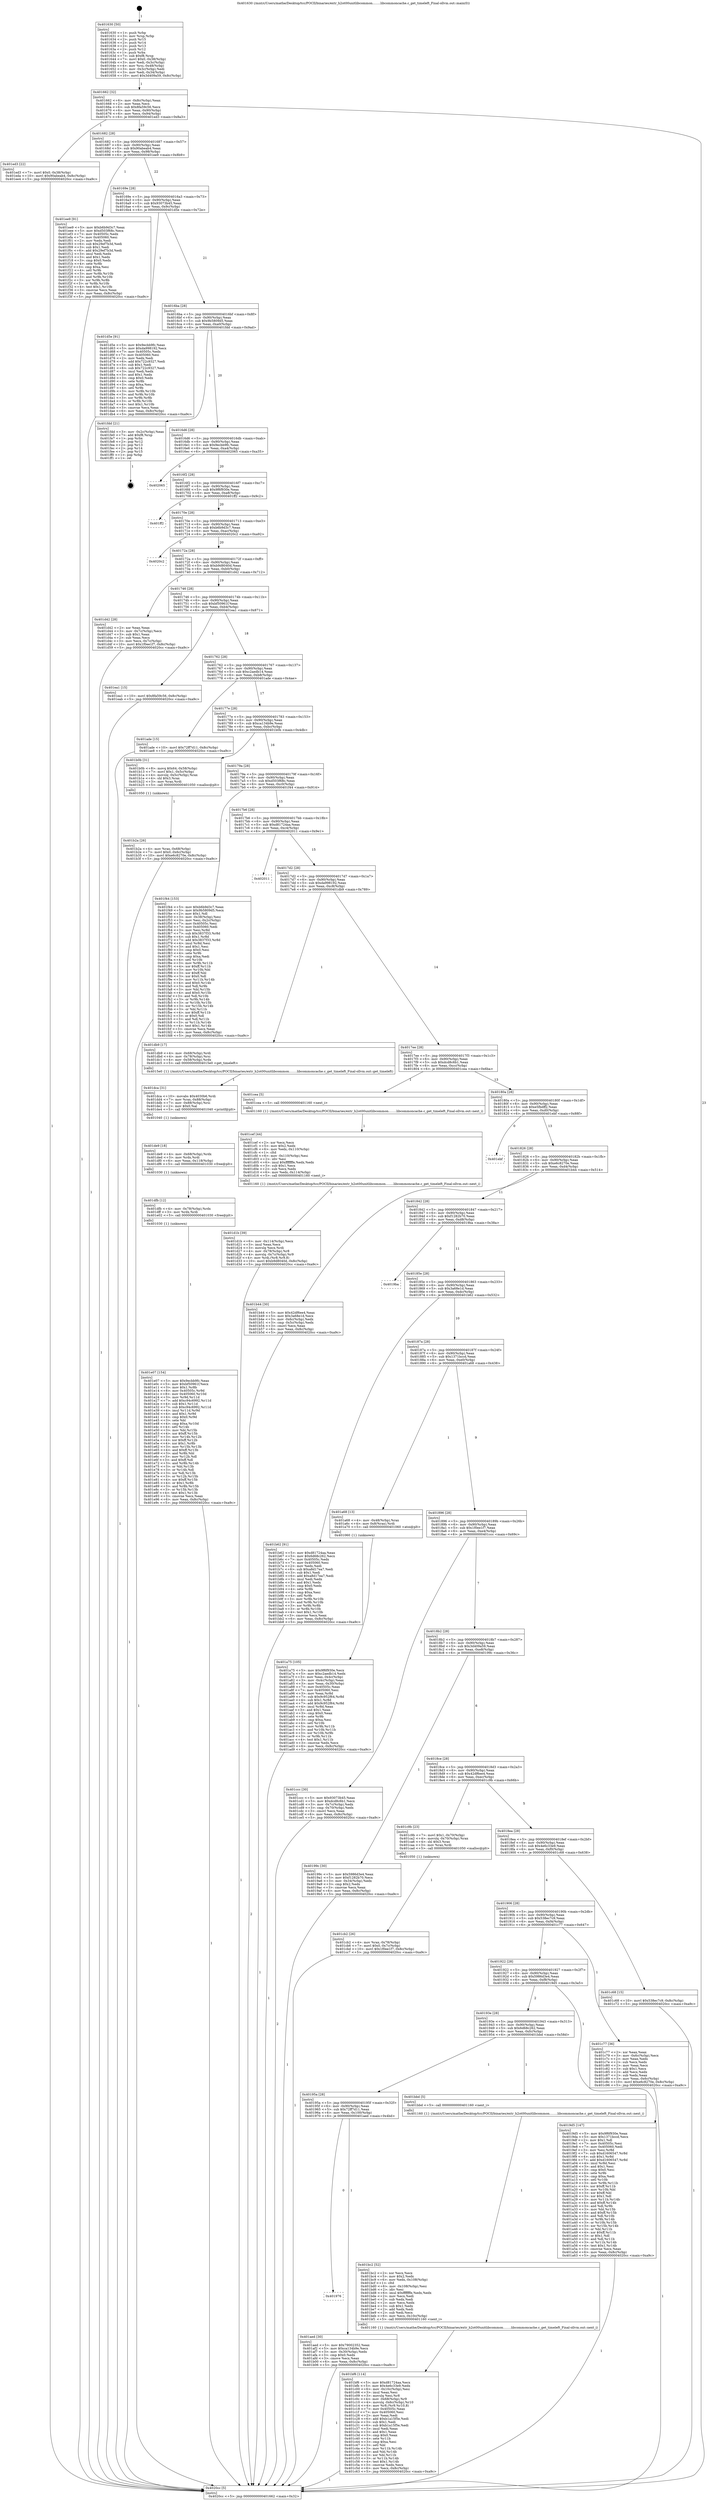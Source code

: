 digraph "0x401630" {
  label = "0x401630 (/mnt/c/Users/mathe/Desktop/tcc/POCII/binaries/extr_h2ot00unitlibcommon........libcommoncache.c_get_timeleft_Final-ollvm.out::main(0))"
  labelloc = "t"
  node[shape=record]

  Entry [label="",width=0.3,height=0.3,shape=circle,fillcolor=black,style=filled]
  "0x401662" [label="{
     0x401662 [32]\l
     | [instrs]\l
     &nbsp;&nbsp;0x401662 \<+6\>: mov -0x8c(%rbp),%eax\l
     &nbsp;&nbsp;0x401668 \<+2\>: mov %eax,%ecx\l
     &nbsp;&nbsp;0x40166a \<+6\>: sub $0x8fa59c56,%ecx\l
     &nbsp;&nbsp;0x401670 \<+6\>: mov %eax,-0x90(%rbp)\l
     &nbsp;&nbsp;0x401676 \<+6\>: mov %ecx,-0x94(%rbp)\l
     &nbsp;&nbsp;0x40167c \<+6\>: je 0000000000401ed3 \<main+0x8a3\>\l
  }"]
  "0x401ed3" [label="{
     0x401ed3 [22]\l
     | [instrs]\l
     &nbsp;&nbsp;0x401ed3 \<+7\>: movl $0x0,-0x38(%rbp)\l
     &nbsp;&nbsp;0x401eda \<+10\>: movl $0x90abeab4,-0x8c(%rbp)\l
     &nbsp;&nbsp;0x401ee4 \<+5\>: jmp 00000000004020cc \<main+0xa9c\>\l
  }"]
  "0x401682" [label="{
     0x401682 [28]\l
     | [instrs]\l
     &nbsp;&nbsp;0x401682 \<+5\>: jmp 0000000000401687 \<main+0x57\>\l
     &nbsp;&nbsp;0x401687 \<+6\>: mov -0x90(%rbp),%eax\l
     &nbsp;&nbsp;0x40168d \<+5\>: sub $0x90abeab4,%eax\l
     &nbsp;&nbsp;0x401692 \<+6\>: mov %eax,-0x98(%rbp)\l
     &nbsp;&nbsp;0x401698 \<+6\>: je 0000000000401ee9 \<main+0x8b9\>\l
  }"]
  Exit [label="",width=0.3,height=0.3,shape=circle,fillcolor=black,style=filled,peripheries=2]
  "0x401ee9" [label="{
     0x401ee9 [91]\l
     | [instrs]\l
     &nbsp;&nbsp;0x401ee9 \<+5\>: mov $0xb6b9d3c7,%eax\l
     &nbsp;&nbsp;0x401eee \<+5\>: mov $0xd503f68c,%ecx\l
     &nbsp;&nbsp;0x401ef3 \<+7\>: mov 0x40505c,%edx\l
     &nbsp;&nbsp;0x401efa \<+7\>: mov 0x405060,%esi\l
     &nbsp;&nbsp;0x401f01 \<+2\>: mov %edx,%edi\l
     &nbsp;&nbsp;0x401f03 \<+6\>: sub $0x29ef7b3d,%edi\l
     &nbsp;&nbsp;0x401f09 \<+3\>: sub $0x1,%edi\l
     &nbsp;&nbsp;0x401f0c \<+6\>: add $0x29ef7b3d,%edi\l
     &nbsp;&nbsp;0x401f12 \<+3\>: imul %edi,%edx\l
     &nbsp;&nbsp;0x401f15 \<+3\>: and $0x1,%edx\l
     &nbsp;&nbsp;0x401f18 \<+3\>: cmp $0x0,%edx\l
     &nbsp;&nbsp;0x401f1b \<+4\>: sete %r8b\l
     &nbsp;&nbsp;0x401f1f \<+3\>: cmp $0xa,%esi\l
     &nbsp;&nbsp;0x401f22 \<+4\>: setl %r9b\l
     &nbsp;&nbsp;0x401f26 \<+3\>: mov %r8b,%r10b\l
     &nbsp;&nbsp;0x401f29 \<+3\>: and %r9b,%r10b\l
     &nbsp;&nbsp;0x401f2c \<+3\>: xor %r9b,%r8b\l
     &nbsp;&nbsp;0x401f2f \<+3\>: or %r8b,%r10b\l
     &nbsp;&nbsp;0x401f32 \<+4\>: test $0x1,%r10b\l
     &nbsp;&nbsp;0x401f36 \<+3\>: cmovne %ecx,%eax\l
     &nbsp;&nbsp;0x401f39 \<+6\>: mov %eax,-0x8c(%rbp)\l
     &nbsp;&nbsp;0x401f3f \<+5\>: jmp 00000000004020cc \<main+0xa9c\>\l
  }"]
  "0x40169e" [label="{
     0x40169e [28]\l
     | [instrs]\l
     &nbsp;&nbsp;0x40169e \<+5\>: jmp 00000000004016a3 \<main+0x73\>\l
     &nbsp;&nbsp;0x4016a3 \<+6\>: mov -0x90(%rbp),%eax\l
     &nbsp;&nbsp;0x4016a9 \<+5\>: sub $0x93073b45,%eax\l
     &nbsp;&nbsp;0x4016ae \<+6\>: mov %eax,-0x9c(%rbp)\l
     &nbsp;&nbsp;0x4016b4 \<+6\>: je 0000000000401d5e \<main+0x72e\>\l
  }"]
  "0x401e07" [label="{
     0x401e07 [154]\l
     | [instrs]\l
     &nbsp;&nbsp;0x401e07 \<+5\>: mov $0x9ecbb9fc,%eax\l
     &nbsp;&nbsp;0x401e0c \<+5\>: mov $0xbf50961f,%ecx\l
     &nbsp;&nbsp;0x401e11 \<+3\>: mov $0x1,%r8b\l
     &nbsp;&nbsp;0x401e14 \<+8\>: mov 0x40505c,%r9d\l
     &nbsp;&nbsp;0x401e1c \<+8\>: mov 0x405060,%r10d\l
     &nbsp;&nbsp;0x401e24 \<+3\>: mov %r9d,%r11d\l
     &nbsp;&nbsp;0x401e27 \<+7\>: add $0xc94c6992,%r11d\l
     &nbsp;&nbsp;0x401e2e \<+4\>: sub $0x1,%r11d\l
     &nbsp;&nbsp;0x401e32 \<+7\>: sub $0xc94c6992,%r11d\l
     &nbsp;&nbsp;0x401e39 \<+4\>: imul %r11d,%r9d\l
     &nbsp;&nbsp;0x401e3d \<+4\>: and $0x1,%r9d\l
     &nbsp;&nbsp;0x401e41 \<+4\>: cmp $0x0,%r9d\l
     &nbsp;&nbsp;0x401e45 \<+3\>: sete %bl\l
     &nbsp;&nbsp;0x401e48 \<+4\>: cmp $0xa,%r10d\l
     &nbsp;&nbsp;0x401e4c \<+4\>: setl %r14b\l
     &nbsp;&nbsp;0x401e50 \<+3\>: mov %bl,%r15b\l
     &nbsp;&nbsp;0x401e53 \<+4\>: xor $0xff,%r15b\l
     &nbsp;&nbsp;0x401e57 \<+3\>: mov %r14b,%r12b\l
     &nbsp;&nbsp;0x401e5a \<+4\>: xor $0xff,%r12b\l
     &nbsp;&nbsp;0x401e5e \<+4\>: xor $0x1,%r8b\l
     &nbsp;&nbsp;0x401e62 \<+3\>: mov %r15b,%r13b\l
     &nbsp;&nbsp;0x401e65 \<+4\>: and $0xff,%r13b\l
     &nbsp;&nbsp;0x401e69 \<+3\>: and %r8b,%bl\l
     &nbsp;&nbsp;0x401e6c \<+3\>: mov %r12b,%dl\l
     &nbsp;&nbsp;0x401e6f \<+3\>: and $0xff,%dl\l
     &nbsp;&nbsp;0x401e72 \<+3\>: and %r8b,%r14b\l
     &nbsp;&nbsp;0x401e75 \<+3\>: or %bl,%r13b\l
     &nbsp;&nbsp;0x401e78 \<+3\>: or %r14b,%dl\l
     &nbsp;&nbsp;0x401e7b \<+3\>: xor %dl,%r13b\l
     &nbsp;&nbsp;0x401e7e \<+3\>: or %r12b,%r15b\l
     &nbsp;&nbsp;0x401e81 \<+4\>: xor $0xff,%r15b\l
     &nbsp;&nbsp;0x401e85 \<+4\>: or $0x1,%r8b\l
     &nbsp;&nbsp;0x401e89 \<+3\>: and %r8b,%r15b\l
     &nbsp;&nbsp;0x401e8c \<+3\>: or %r15b,%r13b\l
     &nbsp;&nbsp;0x401e8f \<+4\>: test $0x1,%r13b\l
     &nbsp;&nbsp;0x401e93 \<+3\>: cmovne %ecx,%eax\l
     &nbsp;&nbsp;0x401e96 \<+6\>: mov %eax,-0x8c(%rbp)\l
     &nbsp;&nbsp;0x401e9c \<+5\>: jmp 00000000004020cc \<main+0xa9c\>\l
  }"]
  "0x401d5e" [label="{
     0x401d5e [91]\l
     | [instrs]\l
     &nbsp;&nbsp;0x401d5e \<+5\>: mov $0x9ecbb9fc,%eax\l
     &nbsp;&nbsp;0x401d63 \<+5\>: mov $0xda998192,%ecx\l
     &nbsp;&nbsp;0x401d68 \<+7\>: mov 0x40505c,%edx\l
     &nbsp;&nbsp;0x401d6f \<+7\>: mov 0x405060,%esi\l
     &nbsp;&nbsp;0x401d76 \<+2\>: mov %edx,%edi\l
     &nbsp;&nbsp;0x401d78 \<+6\>: add $0x722c9327,%edi\l
     &nbsp;&nbsp;0x401d7e \<+3\>: sub $0x1,%edi\l
     &nbsp;&nbsp;0x401d81 \<+6\>: sub $0x722c9327,%edi\l
     &nbsp;&nbsp;0x401d87 \<+3\>: imul %edi,%edx\l
     &nbsp;&nbsp;0x401d8a \<+3\>: and $0x1,%edx\l
     &nbsp;&nbsp;0x401d8d \<+3\>: cmp $0x0,%edx\l
     &nbsp;&nbsp;0x401d90 \<+4\>: sete %r8b\l
     &nbsp;&nbsp;0x401d94 \<+3\>: cmp $0xa,%esi\l
     &nbsp;&nbsp;0x401d97 \<+4\>: setl %r9b\l
     &nbsp;&nbsp;0x401d9b \<+3\>: mov %r8b,%r10b\l
     &nbsp;&nbsp;0x401d9e \<+3\>: and %r9b,%r10b\l
     &nbsp;&nbsp;0x401da1 \<+3\>: xor %r9b,%r8b\l
     &nbsp;&nbsp;0x401da4 \<+3\>: or %r8b,%r10b\l
     &nbsp;&nbsp;0x401da7 \<+4\>: test $0x1,%r10b\l
     &nbsp;&nbsp;0x401dab \<+3\>: cmovne %ecx,%eax\l
     &nbsp;&nbsp;0x401dae \<+6\>: mov %eax,-0x8c(%rbp)\l
     &nbsp;&nbsp;0x401db4 \<+5\>: jmp 00000000004020cc \<main+0xa9c\>\l
  }"]
  "0x4016ba" [label="{
     0x4016ba [28]\l
     | [instrs]\l
     &nbsp;&nbsp;0x4016ba \<+5\>: jmp 00000000004016bf \<main+0x8f\>\l
     &nbsp;&nbsp;0x4016bf \<+6\>: mov -0x90(%rbp),%eax\l
     &nbsp;&nbsp;0x4016c5 \<+5\>: sub $0x9b5809d5,%eax\l
     &nbsp;&nbsp;0x4016ca \<+6\>: mov %eax,-0xa0(%rbp)\l
     &nbsp;&nbsp;0x4016d0 \<+6\>: je 0000000000401fdd \<main+0x9ad\>\l
  }"]
  "0x401dfb" [label="{
     0x401dfb [12]\l
     | [instrs]\l
     &nbsp;&nbsp;0x401dfb \<+4\>: mov -0x78(%rbp),%rdx\l
     &nbsp;&nbsp;0x401dff \<+3\>: mov %rdx,%rdi\l
     &nbsp;&nbsp;0x401e02 \<+5\>: call 0000000000401030 \<free@plt\>\l
     | [calls]\l
     &nbsp;&nbsp;0x401030 \{1\} (unknown)\l
  }"]
  "0x401fdd" [label="{
     0x401fdd [21]\l
     | [instrs]\l
     &nbsp;&nbsp;0x401fdd \<+3\>: mov -0x2c(%rbp),%eax\l
     &nbsp;&nbsp;0x401fe0 \<+7\>: add $0xf8,%rsp\l
     &nbsp;&nbsp;0x401fe7 \<+1\>: pop %rbx\l
     &nbsp;&nbsp;0x401fe8 \<+2\>: pop %r12\l
     &nbsp;&nbsp;0x401fea \<+2\>: pop %r13\l
     &nbsp;&nbsp;0x401fec \<+2\>: pop %r14\l
     &nbsp;&nbsp;0x401fee \<+2\>: pop %r15\l
     &nbsp;&nbsp;0x401ff0 \<+1\>: pop %rbp\l
     &nbsp;&nbsp;0x401ff1 \<+1\>: ret\l
  }"]
  "0x4016d6" [label="{
     0x4016d6 [28]\l
     | [instrs]\l
     &nbsp;&nbsp;0x4016d6 \<+5\>: jmp 00000000004016db \<main+0xab\>\l
     &nbsp;&nbsp;0x4016db \<+6\>: mov -0x90(%rbp),%eax\l
     &nbsp;&nbsp;0x4016e1 \<+5\>: sub $0x9ecbb9fc,%eax\l
     &nbsp;&nbsp;0x4016e6 \<+6\>: mov %eax,-0xa4(%rbp)\l
     &nbsp;&nbsp;0x4016ec \<+6\>: je 0000000000402065 \<main+0xa35\>\l
  }"]
  "0x401de9" [label="{
     0x401de9 [18]\l
     | [instrs]\l
     &nbsp;&nbsp;0x401de9 \<+4\>: mov -0x68(%rbp),%rdx\l
     &nbsp;&nbsp;0x401ded \<+3\>: mov %rdx,%rdi\l
     &nbsp;&nbsp;0x401df0 \<+6\>: mov %eax,-0x118(%rbp)\l
     &nbsp;&nbsp;0x401df6 \<+5\>: call 0000000000401030 \<free@plt\>\l
     | [calls]\l
     &nbsp;&nbsp;0x401030 \{1\} (unknown)\l
  }"]
  "0x402065" [label="{
     0x402065\l
  }", style=dashed]
  "0x4016f2" [label="{
     0x4016f2 [28]\l
     | [instrs]\l
     &nbsp;&nbsp;0x4016f2 \<+5\>: jmp 00000000004016f7 \<main+0xc7\>\l
     &nbsp;&nbsp;0x4016f7 \<+6\>: mov -0x90(%rbp),%eax\l
     &nbsp;&nbsp;0x4016fd \<+5\>: sub $0x9f6f930e,%eax\l
     &nbsp;&nbsp;0x401702 \<+6\>: mov %eax,-0xa8(%rbp)\l
     &nbsp;&nbsp;0x401708 \<+6\>: je 0000000000401ff2 \<main+0x9c2\>\l
  }"]
  "0x401dca" [label="{
     0x401dca [31]\l
     | [instrs]\l
     &nbsp;&nbsp;0x401dca \<+10\>: movabs $0x4030b6,%rdi\l
     &nbsp;&nbsp;0x401dd4 \<+7\>: mov %rax,-0x88(%rbp)\l
     &nbsp;&nbsp;0x401ddb \<+7\>: mov -0x88(%rbp),%rsi\l
     &nbsp;&nbsp;0x401de2 \<+2\>: mov $0x0,%al\l
     &nbsp;&nbsp;0x401de4 \<+5\>: call 0000000000401040 \<printf@plt\>\l
     | [calls]\l
     &nbsp;&nbsp;0x401040 \{1\} (unknown)\l
  }"]
  "0x401ff2" [label="{
     0x401ff2\l
  }", style=dashed]
  "0x40170e" [label="{
     0x40170e [28]\l
     | [instrs]\l
     &nbsp;&nbsp;0x40170e \<+5\>: jmp 0000000000401713 \<main+0xe3\>\l
     &nbsp;&nbsp;0x401713 \<+6\>: mov -0x90(%rbp),%eax\l
     &nbsp;&nbsp;0x401719 \<+5\>: sub $0xb6b9d3c7,%eax\l
     &nbsp;&nbsp;0x40171e \<+6\>: mov %eax,-0xac(%rbp)\l
     &nbsp;&nbsp;0x401724 \<+6\>: je 00000000004020c2 \<main+0xa92\>\l
  }"]
  "0x401d1b" [label="{
     0x401d1b [39]\l
     | [instrs]\l
     &nbsp;&nbsp;0x401d1b \<+6\>: mov -0x114(%rbp),%ecx\l
     &nbsp;&nbsp;0x401d21 \<+3\>: imul %eax,%ecx\l
     &nbsp;&nbsp;0x401d24 \<+3\>: movslq %ecx,%rdi\l
     &nbsp;&nbsp;0x401d27 \<+4\>: mov -0x78(%rbp),%r8\l
     &nbsp;&nbsp;0x401d2b \<+4\>: movslq -0x7c(%rbp),%r9\l
     &nbsp;&nbsp;0x401d2f \<+4\>: mov %rdi,(%r8,%r9,8)\l
     &nbsp;&nbsp;0x401d33 \<+10\>: movl $0xb9d8040d,-0x8c(%rbp)\l
     &nbsp;&nbsp;0x401d3d \<+5\>: jmp 00000000004020cc \<main+0xa9c\>\l
  }"]
  "0x4020c2" [label="{
     0x4020c2\l
  }", style=dashed]
  "0x40172a" [label="{
     0x40172a [28]\l
     | [instrs]\l
     &nbsp;&nbsp;0x40172a \<+5\>: jmp 000000000040172f \<main+0xff\>\l
     &nbsp;&nbsp;0x40172f \<+6\>: mov -0x90(%rbp),%eax\l
     &nbsp;&nbsp;0x401735 \<+5\>: sub $0xb9d8040d,%eax\l
     &nbsp;&nbsp;0x40173a \<+6\>: mov %eax,-0xb0(%rbp)\l
     &nbsp;&nbsp;0x401740 \<+6\>: je 0000000000401d42 \<main+0x712\>\l
  }"]
  "0x401cef" [label="{
     0x401cef [44]\l
     | [instrs]\l
     &nbsp;&nbsp;0x401cef \<+2\>: xor %ecx,%ecx\l
     &nbsp;&nbsp;0x401cf1 \<+5\>: mov $0x2,%edx\l
     &nbsp;&nbsp;0x401cf6 \<+6\>: mov %edx,-0x110(%rbp)\l
     &nbsp;&nbsp;0x401cfc \<+1\>: cltd\l
     &nbsp;&nbsp;0x401cfd \<+6\>: mov -0x110(%rbp),%esi\l
     &nbsp;&nbsp;0x401d03 \<+2\>: idiv %esi\l
     &nbsp;&nbsp;0x401d05 \<+6\>: imul $0xfffffffe,%edx,%edx\l
     &nbsp;&nbsp;0x401d0b \<+3\>: sub $0x1,%ecx\l
     &nbsp;&nbsp;0x401d0e \<+2\>: sub %ecx,%edx\l
     &nbsp;&nbsp;0x401d10 \<+6\>: mov %edx,-0x114(%rbp)\l
     &nbsp;&nbsp;0x401d16 \<+5\>: call 0000000000401160 \<next_i\>\l
     | [calls]\l
     &nbsp;&nbsp;0x401160 \{1\} (/mnt/c/Users/mathe/Desktop/tcc/POCII/binaries/extr_h2ot00unitlibcommon........libcommoncache.c_get_timeleft_Final-ollvm.out::next_i)\l
  }"]
  "0x401d42" [label="{
     0x401d42 [28]\l
     | [instrs]\l
     &nbsp;&nbsp;0x401d42 \<+2\>: xor %eax,%eax\l
     &nbsp;&nbsp;0x401d44 \<+3\>: mov -0x7c(%rbp),%ecx\l
     &nbsp;&nbsp;0x401d47 \<+3\>: sub $0x1,%eax\l
     &nbsp;&nbsp;0x401d4a \<+2\>: sub %eax,%ecx\l
     &nbsp;&nbsp;0x401d4c \<+3\>: mov %ecx,-0x7c(%rbp)\l
     &nbsp;&nbsp;0x401d4f \<+10\>: movl $0x1f0ee1f7,-0x8c(%rbp)\l
     &nbsp;&nbsp;0x401d59 \<+5\>: jmp 00000000004020cc \<main+0xa9c\>\l
  }"]
  "0x401746" [label="{
     0x401746 [28]\l
     | [instrs]\l
     &nbsp;&nbsp;0x401746 \<+5\>: jmp 000000000040174b \<main+0x11b\>\l
     &nbsp;&nbsp;0x40174b \<+6\>: mov -0x90(%rbp),%eax\l
     &nbsp;&nbsp;0x401751 \<+5\>: sub $0xbf50961f,%eax\l
     &nbsp;&nbsp;0x401756 \<+6\>: mov %eax,-0xb4(%rbp)\l
     &nbsp;&nbsp;0x40175c \<+6\>: je 0000000000401ea1 \<main+0x871\>\l
  }"]
  "0x401cb2" [label="{
     0x401cb2 [26]\l
     | [instrs]\l
     &nbsp;&nbsp;0x401cb2 \<+4\>: mov %rax,-0x78(%rbp)\l
     &nbsp;&nbsp;0x401cb6 \<+7\>: movl $0x0,-0x7c(%rbp)\l
     &nbsp;&nbsp;0x401cbd \<+10\>: movl $0x1f0ee1f7,-0x8c(%rbp)\l
     &nbsp;&nbsp;0x401cc7 \<+5\>: jmp 00000000004020cc \<main+0xa9c\>\l
  }"]
  "0x401ea1" [label="{
     0x401ea1 [15]\l
     | [instrs]\l
     &nbsp;&nbsp;0x401ea1 \<+10\>: movl $0x8fa59c56,-0x8c(%rbp)\l
     &nbsp;&nbsp;0x401eab \<+5\>: jmp 00000000004020cc \<main+0xa9c\>\l
  }"]
  "0x401762" [label="{
     0x401762 [28]\l
     | [instrs]\l
     &nbsp;&nbsp;0x401762 \<+5\>: jmp 0000000000401767 \<main+0x137\>\l
     &nbsp;&nbsp;0x401767 \<+6\>: mov -0x90(%rbp),%eax\l
     &nbsp;&nbsp;0x40176d \<+5\>: sub $0xc2aedb14,%eax\l
     &nbsp;&nbsp;0x401772 \<+6\>: mov %eax,-0xb8(%rbp)\l
     &nbsp;&nbsp;0x401778 \<+6\>: je 0000000000401ade \<main+0x4ae\>\l
  }"]
  "0x401bf6" [label="{
     0x401bf6 [114]\l
     | [instrs]\l
     &nbsp;&nbsp;0x401bf6 \<+5\>: mov $0xd81724aa,%ecx\l
     &nbsp;&nbsp;0x401bfb \<+5\>: mov $0x4e6c33e9,%edx\l
     &nbsp;&nbsp;0x401c00 \<+6\>: mov -0x10c(%rbp),%esi\l
     &nbsp;&nbsp;0x401c06 \<+3\>: imul %eax,%esi\l
     &nbsp;&nbsp;0x401c09 \<+3\>: movslq %esi,%r8\l
     &nbsp;&nbsp;0x401c0c \<+4\>: mov -0x68(%rbp),%r9\l
     &nbsp;&nbsp;0x401c10 \<+4\>: movslq -0x6c(%rbp),%r10\l
     &nbsp;&nbsp;0x401c14 \<+4\>: mov %r8,(%r9,%r10,8)\l
     &nbsp;&nbsp;0x401c18 \<+7\>: mov 0x40505c,%eax\l
     &nbsp;&nbsp;0x401c1f \<+7\>: mov 0x405060,%esi\l
     &nbsp;&nbsp;0x401c26 \<+2\>: mov %eax,%edi\l
     &nbsp;&nbsp;0x401c28 \<+6\>: add $0xb1a15f5e,%edi\l
     &nbsp;&nbsp;0x401c2e \<+3\>: sub $0x1,%edi\l
     &nbsp;&nbsp;0x401c31 \<+6\>: sub $0xb1a15f5e,%edi\l
     &nbsp;&nbsp;0x401c37 \<+3\>: imul %edi,%eax\l
     &nbsp;&nbsp;0x401c3a \<+3\>: and $0x1,%eax\l
     &nbsp;&nbsp;0x401c3d \<+3\>: cmp $0x0,%eax\l
     &nbsp;&nbsp;0x401c40 \<+4\>: sete %r11b\l
     &nbsp;&nbsp;0x401c44 \<+3\>: cmp $0xa,%esi\l
     &nbsp;&nbsp;0x401c47 \<+3\>: setl %bl\l
     &nbsp;&nbsp;0x401c4a \<+3\>: mov %r11b,%r14b\l
     &nbsp;&nbsp;0x401c4d \<+3\>: and %bl,%r14b\l
     &nbsp;&nbsp;0x401c50 \<+3\>: xor %bl,%r11b\l
     &nbsp;&nbsp;0x401c53 \<+3\>: or %r11b,%r14b\l
     &nbsp;&nbsp;0x401c56 \<+4\>: test $0x1,%r14b\l
     &nbsp;&nbsp;0x401c5a \<+3\>: cmovne %edx,%ecx\l
     &nbsp;&nbsp;0x401c5d \<+6\>: mov %ecx,-0x8c(%rbp)\l
     &nbsp;&nbsp;0x401c63 \<+5\>: jmp 00000000004020cc \<main+0xa9c\>\l
  }"]
  "0x401ade" [label="{
     0x401ade [15]\l
     | [instrs]\l
     &nbsp;&nbsp;0x401ade \<+10\>: movl $0x72ff7d11,-0x8c(%rbp)\l
     &nbsp;&nbsp;0x401ae8 \<+5\>: jmp 00000000004020cc \<main+0xa9c\>\l
  }"]
  "0x40177e" [label="{
     0x40177e [28]\l
     | [instrs]\l
     &nbsp;&nbsp;0x40177e \<+5\>: jmp 0000000000401783 \<main+0x153\>\l
     &nbsp;&nbsp;0x401783 \<+6\>: mov -0x90(%rbp),%eax\l
     &nbsp;&nbsp;0x401789 \<+5\>: sub $0xca134b9e,%eax\l
     &nbsp;&nbsp;0x40178e \<+6\>: mov %eax,-0xbc(%rbp)\l
     &nbsp;&nbsp;0x401794 \<+6\>: je 0000000000401b0b \<main+0x4db\>\l
  }"]
  "0x401bc2" [label="{
     0x401bc2 [52]\l
     | [instrs]\l
     &nbsp;&nbsp;0x401bc2 \<+2\>: xor %ecx,%ecx\l
     &nbsp;&nbsp;0x401bc4 \<+5\>: mov $0x2,%edx\l
     &nbsp;&nbsp;0x401bc9 \<+6\>: mov %edx,-0x108(%rbp)\l
     &nbsp;&nbsp;0x401bcf \<+1\>: cltd\l
     &nbsp;&nbsp;0x401bd0 \<+6\>: mov -0x108(%rbp),%esi\l
     &nbsp;&nbsp;0x401bd6 \<+2\>: idiv %esi\l
     &nbsp;&nbsp;0x401bd8 \<+6\>: imul $0xfffffffe,%edx,%edx\l
     &nbsp;&nbsp;0x401bde \<+2\>: mov %ecx,%edi\l
     &nbsp;&nbsp;0x401be0 \<+2\>: sub %edx,%edi\l
     &nbsp;&nbsp;0x401be2 \<+2\>: mov %ecx,%edx\l
     &nbsp;&nbsp;0x401be4 \<+3\>: sub $0x1,%edx\l
     &nbsp;&nbsp;0x401be7 \<+2\>: add %edx,%edi\l
     &nbsp;&nbsp;0x401be9 \<+2\>: sub %edi,%ecx\l
     &nbsp;&nbsp;0x401beb \<+6\>: mov %ecx,-0x10c(%rbp)\l
     &nbsp;&nbsp;0x401bf1 \<+5\>: call 0000000000401160 \<next_i\>\l
     | [calls]\l
     &nbsp;&nbsp;0x401160 \{1\} (/mnt/c/Users/mathe/Desktop/tcc/POCII/binaries/extr_h2ot00unitlibcommon........libcommoncache.c_get_timeleft_Final-ollvm.out::next_i)\l
  }"]
  "0x401b0b" [label="{
     0x401b0b [31]\l
     | [instrs]\l
     &nbsp;&nbsp;0x401b0b \<+8\>: movq $0x64,-0x58(%rbp)\l
     &nbsp;&nbsp;0x401b13 \<+7\>: movl $0x1,-0x5c(%rbp)\l
     &nbsp;&nbsp;0x401b1a \<+4\>: movslq -0x5c(%rbp),%rax\l
     &nbsp;&nbsp;0x401b1e \<+4\>: shl $0x3,%rax\l
     &nbsp;&nbsp;0x401b22 \<+3\>: mov %rax,%rdi\l
     &nbsp;&nbsp;0x401b25 \<+5\>: call 0000000000401050 \<malloc@plt\>\l
     | [calls]\l
     &nbsp;&nbsp;0x401050 \{1\} (unknown)\l
  }"]
  "0x40179a" [label="{
     0x40179a [28]\l
     | [instrs]\l
     &nbsp;&nbsp;0x40179a \<+5\>: jmp 000000000040179f \<main+0x16f\>\l
     &nbsp;&nbsp;0x40179f \<+6\>: mov -0x90(%rbp),%eax\l
     &nbsp;&nbsp;0x4017a5 \<+5\>: sub $0xd503f68c,%eax\l
     &nbsp;&nbsp;0x4017aa \<+6\>: mov %eax,-0xc0(%rbp)\l
     &nbsp;&nbsp;0x4017b0 \<+6\>: je 0000000000401f44 \<main+0x914\>\l
  }"]
  "0x401b2a" [label="{
     0x401b2a [26]\l
     | [instrs]\l
     &nbsp;&nbsp;0x401b2a \<+4\>: mov %rax,-0x68(%rbp)\l
     &nbsp;&nbsp;0x401b2e \<+7\>: movl $0x0,-0x6c(%rbp)\l
     &nbsp;&nbsp;0x401b35 \<+10\>: movl $0xe6c8270e,-0x8c(%rbp)\l
     &nbsp;&nbsp;0x401b3f \<+5\>: jmp 00000000004020cc \<main+0xa9c\>\l
  }"]
  "0x401f44" [label="{
     0x401f44 [153]\l
     | [instrs]\l
     &nbsp;&nbsp;0x401f44 \<+5\>: mov $0xb6b9d3c7,%eax\l
     &nbsp;&nbsp;0x401f49 \<+5\>: mov $0x9b5809d5,%ecx\l
     &nbsp;&nbsp;0x401f4e \<+2\>: mov $0x1,%dl\l
     &nbsp;&nbsp;0x401f50 \<+3\>: mov -0x38(%rbp),%esi\l
     &nbsp;&nbsp;0x401f53 \<+3\>: mov %esi,-0x2c(%rbp)\l
     &nbsp;&nbsp;0x401f56 \<+7\>: mov 0x40505c,%esi\l
     &nbsp;&nbsp;0x401f5d \<+7\>: mov 0x405060,%edi\l
     &nbsp;&nbsp;0x401f64 \<+3\>: mov %esi,%r8d\l
     &nbsp;&nbsp;0x401f67 \<+7\>: sub $0x3837f33,%r8d\l
     &nbsp;&nbsp;0x401f6e \<+4\>: sub $0x1,%r8d\l
     &nbsp;&nbsp;0x401f72 \<+7\>: add $0x3837f33,%r8d\l
     &nbsp;&nbsp;0x401f79 \<+4\>: imul %r8d,%esi\l
     &nbsp;&nbsp;0x401f7d \<+3\>: and $0x1,%esi\l
     &nbsp;&nbsp;0x401f80 \<+3\>: cmp $0x0,%esi\l
     &nbsp;&nbsp;0x401f83 \<+4\>: sete %r9b\l
     &nbsp;&nbsp;0x401f87 \<+3\>: cmp $0xa,%edi\l
     &nbsp;&nbsp;0x401f8a \<+4\>: setl %r10b\l
     &nbsp;&nbsp;0x401f8e \<+3\>: mov %r9b,%r11b\l
     &nbsp;&nbsp;0x401f91 \<+4\>: xor $0xff,%r11b\l
     &nbsp;&nbsp;0x401f95 \<+3\>: mov %r10b,%bl\l
     &nbsp;&nbsp;0x401f98 \<+3\>: xor $0xff,%bl\l
     &nbsp;&nbsp;0x401f9b \<+3\>: xor $0x0,%dl\l
     &nbsp;&nbsp;0x401f9e \<+3\>: mov %r11b,%r14b\l
     &nbsp;&nbsp;0x401fa1 \<+4\>: and $0x0,%r14b\l
     &nbsp;&nbsp;0x401fa5 \<+3\>: and %dl,%r9b\l
     &nbsp;&nbsp;0x401fa8 \<+3\>: mov %bl,%r15b\l
     &nbsp;&nbsp;0x401fab \<+4\>: and $0x0,%r15b\l
     &nbsp;&nbsp;0x401faf \<+3\>: and %dl,%r10b\l
     &nbsp;&nbsp;0x401fb2 \<+3\>: or %r9b,%r14b\l
     &nbsp;&nbsp;0x401fb5 \<+3\>: or %r10b,%r15b\l
     &nbsp;&nbsp;0x401fb8 \<+3\>: xor %r15b,%r14b\l
     &nbsp;&nbsp;0x401fbb \<+3\>: or %bl,%r11b\l
     &nbsp;&nbsp;0x401fbe \<+4\>: xor $0xff,%r11b\l
     &nbsp;&nbsp;0x401fc2 \<+3\>: or $0x0,%dl\l
     &nbsp;&nbsp;0x401fc5 \<+3\>: and %dl,%r11b\l
     &nbsp;&nbsp;0x401fc8 \<+3\>: or %r11b,%r14b\l
     &nbsp;&nbsp;0x401fcb \<+4\>: test $0x1,%r14b\l
     &nbsp;&nbsp;0x401fcf \<+3\>: cmovne %ecx,%eax\l
     &nbsp;&nbsp;0x401fd2 \<+6\>: mov %eax,-0x8c(%rbp)\l
     &nbsp;&nbsp;0x401fd8 \<+5\>: jmp 00000000004020cc \<main+0xa9c\>\l
  }"]
  "0x4017b6" [label="{
     0x4017b6 [28]\l
     | [instrs]\l
     &nbsp;&nbsp;0x4017b6 \<+5\>: jmp 00000000004017bb \<main+0x18b\>\l
     &nbsp;&nbsp;0x4017bb \<+6\>: mov -0x90(%rbp),%eax\l
     &nbsp;&nbsp;0x4017c1 \<+5\>: sub $0xd81724aa,%eax\l
     &nbsp;&nbsp;0x4017c6 \<+6\>: mov %eax,-0xc4(%rbp)\l
     &nbsp;&nbsp;0x4017cc \<+6\>: je 0000000000402011 \<main+0x9e1\>\l
  }"]
  "0x401976" [label="{
     0x401976\l
  }", style=dashed]
  "0x402011" [label="{
     0x402011\l
  }", style=dashed]
  "0x4017d2" [label="{
     0x4017d2 [28]\l
     | [instrs]\l
     &nbsp;&nbsp;0x4017d2 \<+5\>: jmp 00000000004017d7 \<main+0x1a7\>\l
     &nbsp;&nbsp;0x4017d7 \<+6\>: mov -0x90(%rbp),%eax\l
     &nbsp;&nbsp;0x4017dd \<+5\>: sub $0xda998192,%eax\l
     &nbsp;&nbsp;0x4017e2 \<+6\>: mov %eax,-0xc8(%rbp)\l
     &nbsp;&nbsp;0x4017e8 \<+6\>: je 0000000000401db9 \<main+0x789\>\l
  }"]
  "0x401aed" [label="{
     0x401aed [30]\l
     | [instrs]\l
     &nbsp;&nbsp;0x401aed \<+5\>: mov $0x79002352,%eax\l
     &nbsp;&nbsp;0x401af2 \<+5\>: mov $0xca134b9e,%ecx\l
     &nbsp;&nbsp;0x401af7 \<+3\>: mov -0x30(%rbp),%edx\l
     &nbsp;&nbsp;0x401afa \<+3\>: cmp $0x0,%edx\l
     &nbsp;&nbsp;0x401afd \<+3\>: cmove %ecx,%eax\l
     &nbsp;&nbsp;0x401b00 \<+6\>: mov %eax,-0x8c(%rbp)\l
     &nbsp;&nbsp;0x401b06 \<+5\>: jmp 00000000004020cc \<main+0xa9c\>\l
  }"]
  "0x401db9" [label="{
     0x401db9 [17]\l
     | [instrs]\l
     &nbsp;&nbsp;0x401db9 \<+4\>: mov -0x68(%rbp),%rdi\l
     &nbsp;&nbsp;0x401dbd \<+4\>: mov -0x78(%rbp),%rsi\l
     &nbsp;&nbsp;0x401dc1 \<+4\>: mov -0x58(%rbp),%rdx\l
     &nbsp;&nbsp;0x401dc5 \<+5\>: call 00000000004015e0 \<get_timeleft\>\l
     | [calls]\l
     &nbsp;&nbsp;0x4015e0 \{1\} (/mnt/c/Users/mathe/Desktop/tcc/POCII/binaries/extr_h2ot00unitlibcommon........libcommoncache.c_get_timeleft_Final-ollvm.out::get_timeleft)\l
  }"]
  "0x4017ee" [label="{
     0x4017ee [28]\l
     | [instrs]\l
     &nbsp;&nbsp;0x4017ee \<+5\>: jmp 00000000004017f3 \<main+0x1c3\>\l
     &nbsp;&nbsp;0x4017f3 \<+6\>: mov -0x90(%rbp),%eax\l
     &nbsp;&nbsp;0x4017f9 \<+5\>: sub $0xdcd8c6b1,%eax\l
     &nbsp;&nbsp;0x4017fe \<+6\>: mov %eax,-0xcc(%rbp)\l
     &nbsp;&nbsp;0x401804 \<+6\>: je 0000000000401cea \<main+0x6ba\>\l
  }"]
  "0x40195a" [label="{
     0x40195a [28]\l
     | [instrs]\l
     &nbsp;&nbsp;0x40195a \<+5\>: jmp 000000000040195f \<main+0x32f\>\l
     &nbsp;&nbsp;0x40195f \<+6\>: mov -0x90(%rbp),%eax\l
     &nbsp;&nbsp;0x401965 \<+5\>: sub $0x72ff7d11,%eax\l
     &nbsp;&nbsp;0x40196a \<+6\>: mov %eax,-0x100(%rbp)\l
     &nbsp;&nbsp;0x401970 \<+6\>: je 0000000000401aed \<main+0x4bd\>\l
  }"]
  "0x401cea" [label="{
     0x401cea [5]\l
     | [instrs]\l
     &nbsp;&nbsp;0x401cea \<+5\>: call 0000000000401160 \<next_i\>\l
     | [calls]\l
     &nbsp;&nbsp;0x401160 \{1\} (/mnt/c/Users/mathe/Desktop/tcc/POCII/binaries/extr_h2ot00unitlibcommon........libcommoncache.c_get_timeleft_Final-ollvm.out::next_i)\l
  }"]
  "0x40180a" [label="{
     0x40180a [28]\l
     | [instrs]\l
     &nbsp;&nbsp;0x40180a \<+5\>: jmp 000000000040180f \<main+0x1df\>\l
     &nbsp;&nbsp;0x40180f \<+6\>: mov -0x90(%rbp),%eax\l
     &nbsp;&nbsp;0x401815 \<+5\>: sub $0xe5fbdff2,%eax\l
     &nbsp;&nbsp;0x40181a \<+6\>: mov %eax,-0xd0(%rbp)\l
     &nbsp;&nbsp;0x401820 \<+6\>: je 0000000000401ebf \<main+0x88f\>\l
  }"]
  "0x401bbd" [label="{
     0x401bbd [5]\l
     | [instrs]\l
     &nbsp;&nbsp;0x401bbd \<+5\>: call 0000000000401160 \<next_i\>\l
     | [calls]\l
     &nbsp;&nbsp;0x401160 \{1\} (/mnt/c/Users/mathe/Desktop/tcc/POCII/binaries/extr_h2ot00unitlibcommon........libcommoncache.c_get_timeleft_Final-ollvm.out::next_i)\l
  }"]
  "0x401ebf" [label="{
     0x401ebf\l
  }", style=dashed]
  "0x401826" [label="{
     0x401826 [28]\l
     | [instrs]\l
     &nbsp;&nbsp;0x401826 \<+5\>: jmp 000000000040182b \<main+0x1fb\>\l
     &nbsp;&nbsp;0x40182b \<+6\>: mov -0x90(%rbp),%eax\l
     &nbsp;&nbsp;0x401831 \<+5\>: sub $0xe6c8270e,%eax\l
     &nbsp;&nbsp;0x401836 \<+6\>: mov %eax,-0xd4(%rbp)\l
     &nbsp;&nbsp;0x40183c \<+6\>: je 0000000000401b44 \<main+0x514\>\l
  }"]
  "0x401a75" [label="{
     0x401a75 [105]\l
     | [instrs]\l
     &nbsp;&nbsp;0x401a75 \<+5\>: mov $0x9f6f930e,%ecx\l
     &nbsp;&nbsp;0x401a7a \<+5\>: mov $0xc2aedb14,%edx\l
     &nbsp;&nbsp;0x401a7f \<+3\>: mov %eax,-0x4c(%rbp)\l
     &nbsp;&nbsp;0x401a82 \<+3\>: mov -0x4c(%rbp),%eax\l
     &nbsp;&nbsp;0x401a85 \<+3\>: mov %eax,-0x30(%rbp)\l
     &nbsp;&nbsp;0x401a88 \<+7\>: mov 0x40505c,%eax\l
     &nbsp;&nbsp;0x401a8f \<+7\>: mov 0x405060,%esi\l
     &nbsp;&nbsp;0x401a96 \<+3\>: mov %eax,%r8d\l
     &nbsp;&nbsp;0x401a99 \<+7\>: sub $0x9c952f64,%r8d\l
     &nbsp;&nbsp;0x401aa0 \<+4\>: sub $0x1,%r8d\l
     &nbsp;&nbsp;0x401aa4 \<+7\>: add $0x9c952f64,%r8d\l
     &nbsp;&nbsp;0x401aab \<+4\>: imul %r8d,%eax\l
     &nbsp;&nbsp;0x401aaf \<+3\>: and $0x1,%eax\l
     &nbsp;&nbsp;0x401ab2 \<+3\>: cmp $0x0,%eax\l
     &nbsp;&nbsp;0x401ab5 \<+4\>: sete %r9b\l
     &nbsp;&nbsp;0x401ab9 \<+3\>: cmp $0xa,%esi\l
     &nbsp;&nbsp;0x401abc \<+4\>: setl %r10b\l
     &nbsp;&nbsp;0x401ac0 \<+3\>: mov %r9b,%r11b\l
     &nbsp;&nbsp;0x401ac3 \<+3\>: and %r10b,%r11b\l
     &nbsp;&nbsp;0x401ac6 \<+3\>: xor %r10b,%r9b\l
     &nbsp;&nbsp;0x401ac9 \<+3\>: or %r9b,%r11b\l
     &nbsp;&nbsp;0x401acc \<+4\>: test $0x1,%r11b\l
     &nbsp;&nbsp;0x401ad0 \<+3\>: cmovne %edx,%ecx\l
     &nbsp;&nbsp;0x401ad3 \<+6\>: mov %ecx,-0x8c(%rbp)\l
     &nbsp;&nbsp;0x401ad9 \<+5\>: jmp 00000000004020cc \<main+0xa9c\>\l
  }"]
  "0x401b44" [label="{
     0x401b44 [30]\l
     | [instrs]\l
     &nbsp;&nbsp;0x401b44 \<+5\>: mov $0x42df6ee4,%eax\l
     &nbsp;&nbsp;0x401b49 \<+5\>: mov $0x3a68e1d,%ecx\l
     &nbsp;&nbsp;0x401b4e \<+3\>: mov -0x6c(%rbp),%edx\l
     &nbsp;&nbsp;0x401b51 \<+3\>: cmp -0x5c(%rbp),%edx\l
     &nbsp;&nbsp;0x401b54 \<+3\>: cmovl %ecx,%eax\l
     &nbsp;&nbsp;0x401b57 \<+6\>: mov %eax,-0x8c(%rbp)\l
     &nbsp;&nbsp;0x401b5d \<+5\>: jmp 00000000004020cc \<main+0xa9c\>\l
  }"]
  "0x401842" [label="{
     0x401842 [28]\l
     | [instrs]\l
     &nbsp;&nbsp;0x401842 \<+5\>: jmp 0000000000401847 \<main+0x217\>\l
     &nbsp;&nbsp;0x401847 \<+6\>: mov -0x90(%rbp),%eax\l
     &nbsp;&nbsp;0x40184d \<+5\>: sub $0xf1282b70,%eax\l
     &nbsp;&nbsp;0x401852 \<+6\>: mov %eax,-0xd8(%rbp)\l
     &nbsp;&nbsp;0x401858 \<+6\>: je 00000000004019ba \<main+0x38a\>\l
  }"]
  "0x40193e" [label="{
     0x40193e [28]\l
     | [instrs]\l
     &nbsp;&nbsp;0x40193e \<+5\>: jmp 0000000000401943 \<main+0x313\>\l
     &nbsp;&nbsp;0x401943 \<+6\>: mov -0x90(%rbp),%eax\l
     &nbsp;&nbsp;0x401949 \<+5\>: sub $0x6d68c262,%eax\l
     &nbsp;&nbsp;0x40194e \<+6\>: mov %eax,-0xfc(%rbp)\l
     &nbsp;&nbsp;0x401954 \<+6\>: je 0000000000401bbd \<main+0x58d\>\l
  }"]
  "0x4019ba" [label="{
     0x4019ba\l
  }", style=dashed]
  "0x40185e" [label="{
     0x40185e [28]\l
     | [instrs]\l
     &nbsp;&nbsp;0x40185e \<+5\>: jmp 0000000000401863 \<main+0x233\>\l
     &nbsp;&nbsp;0x401863 \<+6\>: mov -0x90(%rbp),%eax\l
     &nbsp;&nbsp;0x401869 \<+5\>: sub $0x3a68e1d,%eax\l
     &nbsp;&nbsp;0x40186e \<+6\>: mov %eax,-0xdc(%rbp)\l
     &nbsp;&nbsp;0x401874 \<+6\>: je 0000000000401b62 \<main+0x532\>\l
  }"]
  "0x4019d5" [label="{
     0x4019d5 [147]\l
     | [instrs]\l
     &nbsp;&nbsp;0x4019d5 \<+5\>: mov $0x9f6f930e,%eax\l
     &nbsp;&nbsp;0x4019da \<+5\>: mov $0x1371bccd,%ecx\l
     &nbsp;&nbsp;0x4019df \<+2\>: mov $0x1,%dl\l
     &nbsp;&nbsp;0x4019e1 \<+7\>: mov 0x40505c,%esi\l
     &nbsp;&nbsp;0x4019e8 \<+7\>: mov 0x405060,%edi\l
     &nbsp;&nbsp;0x4019ef \<+3\>: mov %esi,%r8d\l
     &nbsp;&nbsp;0x4019f2 \<+7\>: sub $0xd1606547,%r8d\l
     &nbsp;&nbsp;0x4019f9 \<+4\>: sub $0x1,%r8d\l
     &nbsp;&nbsp;0x4019fd \<+7\>: add $0xd1606547,%r8d\l
     &nbsp;&nbsp;0x401a04 \<+4\>: imul %r8d,%esi\l
     &nbsp;&nbsp;0x401a08 \<+3\>: and $0x1,%esi\l
     &nbsp;&nbsp;0x401a0b \<+3\>: cmp $0x0,%esi\l
     &nbsp;&nbsp;0x401a0e \<+4\>: sete %r9b\l
     &nbsp;&nbsp;0x401a12 \<+3\>: cmp $0xa,%edi\l
     &nbsp;&nbsp;0x401a15 \<+4\>: setl %r10b\l
     &nbsp;&nbsp;0x401a19 \<+3\>: mov %r9b,%r11b\l
     &nbsp;&nbsp;0x401a1c \<+4\>: xor $0xff,%r11b\l
     &nbsp;&nbsp;0x401a20 \<+3\>: mov %r10b,%bl\l
     &nbsp;&nbsp;0x401a23 \<+3\>: xor $0xff,%bl\l
     &nbsp;&nbsp;0x401a26 \<+3\>: xor $0x1,%dl\l
     &nbsp;&nbsp;0x401a29 \<+3\>: mov %r11b,%r14b\l
     &nbsp;&nbsp;0x401a2c \<+4\>: and $0xff,%r14b\l
     &nbsp;&nbsp;0x401a30 \<+3\>: and %dl,%r9b\l
     &nbsp;&nbsp;0x401a33 \<+3\>: mov %bl,%r15b\l
     &nbsp;&nbsp;0x401a36 \<+4\>: and $0xff,%r15b\l
     &nbsp;&nbsp;0x401a3a \<+3\>: and %dl,%r10b\l
     &nbsp;&nbsp;0x401a3d \<+3\>: or %r9b,%r14b\l
     &nbsp;&nbsp;0x401a40 \<+3\>: or %r10b,%r15b\l
     &nbsp;&nbsp;0x401a43 \<+3\>: xor %r15b,%r14b\l
     &nbsp;&nbsp;0x401a46 \<+3\>: or %bl,%r11b\l
     &nbsp;&nbsp;0x401a49 \<+4\>: xor $0xff,%r11b\l
     &nbsp;&nbsp;0x401a4d \<+3\>: or $0x1,%dl\l
     &nbsp;&nbsp;0x401a50 \<+3\>: and %dl,%r11b\l
     &nbsp;&nbsp;0x401a53 \<+3\>: or %r11b,%r14b\l
     &nbsp;&nbsp;0x401a56 \<+4\>: test $0x1,%r14b\l
     &nbsp;&nbsp;0x401a5a \<+3\>: cmovne %ecx,%eax\l
     &nbsp;&nbsp;0x401a5d \<+6\>: mov %eax,-0x8c(%rbp)\l
     &nbsp;&nbsp;0x401a63 \<+5\>: jmp 00000000004020cc \<main+0xa9c\>\l
  }"]
  "0x401b62" [label="{
     0x401b62 [91]\l
     | [instrs]\l
     &nbsp;&nbsp;0x401b62 \<+5\>: mov $0xd81724aa,%eax\l
     &nbsp;&nbsp;0x401b67 \<+5\>: mov $0x6d68c262,%ecx\l
     &nbsp;&nbsp;0x401b6c \<+7\>: mov 0x40505c,%edx\l
     &nbsp;&nbsp;0x401b73 \<+7\>: mov 0x405060,%esi\l
     &nbsp;&nbsp;0x401b7a \<+2\>: mov %edx,%edi\l
     &nbsp;&nbsp;0x401b7c \<+6\>: sub $0xa8d17ea7,%edi\l
     &nbsp;&nbsp;0x401b82 \<+3\>: sub $0x1,%edi\l
     &nbsp;&nbsp;0x401b85 \<+6\>: add $0xa8d17ea7,%edi\l
     &nbsp;&nbsp;0x401b8b \<+3\>: imul %edi,%edx\l
     &nbsp;&nbsp;0x401b8e \<+3\>: and $0x1,%edx\l
     &nbsp;&nbsp;0x401b91 \<+3\>: cmp $0x0,%edx\l
     &nbsp;&nbsp;0x401b94 \<+4\>: sete %r8b\l
     &nbsp;&nbsp;0x401b98 \<+3\>: cmp $0xa,%esi\l
     &nbsp;&nbsp;0x401b9b \<+4\>: setl %r9b\l
     &nbsp;&nbsp;0x401b9f \<+3\>: mov %r8b,%r10b\l
     &nbsp;&nbsp;0x401ba2 \<+3\>: and %r9b,%r10b\l
     &nbsp;&nbsp;0x401ba5 \<+3\>: xor %r9b,%r8b\l
     &nbsp;&nbsp;0x401ba8 \<+3\>: or %r8b,%r10b\l
     &nbsp;&nbsp;0x401bab \<+4\>: test $0x1,%r10b\l
     &nbsp;&nbsp;0x401baf \<+3\>: cmovne %ecx,%eax\l
     &nbsp;&nbsp;0x401bb2 \<+6\>: mov %eax,-0x8c(%rbp)\l
     &nbsp;&nbsp;0x401bb8 \<+5\>: jmp 00000000004020cc \<main+0xa9c\>\l
  }"]
  "0x40187a" [label="{
     0x40187a [28]\l
     | [instrs]\l
     &nbsp;&nbsp;0x40187a \<+5\>: jmp 000000000040187f \<main+0x24f\>\l
     &nbsp;&nbsp;0x40187f \<+6\>: mov -0x90(%rbp),%eax\l
     &nbsp;&nbsp;0x401885 \<+5\>: sub $0x1371bccd,%eax\l
     &nbsp;&nbsp;0x40188a \<+6\>: mov %eax,-0xe0(%rbp)\l
     &nbsp;&nbsp;0x401890 \<+6\>: je 0000000000401a68 \<main+0x438\>\l
  }"]
  "0x401922" [label="{
     0x401922 [28]\l
     | [instrs]\l
     &nbsp;&nbsp;0x401922 \<+5\>: jmp 0000000000401927 \<main+0x2f7\>\l
     &nbsp;&nbsp;0x401927 \<+6\>: mov -0x90(%rbp),%eax\l
     &nbsp;&nbsp;0x40192d \<+5\>: sub $0x5986d3e4,%eax\l
     &nbsp;&nbsp;0x401932 \<+6\>: mov %eax,-0xf8(%rbp)\l
     &nbsp;&nbsp;0x401938 \<+6\>: je 00000000004019d5 \<main+0x3a5\>\l
  }"]
  "0x401a68" [label="{
     0x401a68 [13]\l
     | [instrs]\l
     &nbsp;&nbsp;0x401a68 \<+4\>: mov -0x48(%rbp),%rax\l
     &nbsp;&nbsp;0x401a6c \<+4\>: mov 0x8(%rax),%rdi\l
     &nbsp;&nbsp;0x401a70 \<+5\>: call 0000000000401060 \<atoi@plt\>\l
     | [calls]\l
     &nbsp;&nbsp;0x401060 \{1\} (unknown)\l
  }"]
  "0x401896" [label="{
     0x401896 [28]\l
     | [instrs]\l
     &nbsp;&nbsp;0x401896 \<+5\>: jmp 000000000040189b \<main+0x26b\>\l
     &nbsp;&nbsp;0x40189b \<+6\>: mov -0x90(%rbp),%eax\l
     &nbsp;&nbsp;0x4018a1 \<+5\>: sub $0x1f0ee1f7,%eax\l
     &nbsp;&nbsp;0x4018a6 \<+6\>: mov %eax,-0xe4(%rbp)\l
     &nbsp;&nbsp;0x4018ac \<+6\>: je 0000000000401ccc \<main+0x69c\>\l
  }"]
  "0x401c77" [label="{
     0x401c77 [36]\l
     | [instrs]\l
     &nbsp;&nbsp;0x401c77 \<+2\>: xor %eax,%eax\l
     &nbsp;&nbsp;0x401c79 \<+3\>: mov -0x6c(%rbp),%ecx\l
     &nbsp;&nbsp;0x401c7c \<+2\>: mov %eax,%edx\l
     &nbsp;&nbsp;0x401c7e \<+2\>: sub %ecx,%edx\l
     &nbsp;&nbsp;0x401c80 \<+2\>: mov %eax,%ecx\l
     &nbsp;&nbsp;0x401c82 \<+3\>: sub $0x1,%ecx\l
     &nbsp;&nbsp;0x401c85 \<+2\>: add %ecx,%edx\l
     &nbsp;&nbsp;0x401c87 \<+2\>: sub %edx,%eax\l
     &nbsp;&nbsp;0x401c89 \<+3\>: mov %eax,-0x6c(%rbp)\l
     &nbsp;&nbsp;0x401c8c \<+10\>: movl $0xe6c8270e,-0x8c(%rbp)\l
     &nbsp;&nbsp;0x401c96 \<+5\>: jmp 00000000004020cc \<main+0xa9c\>\l
  }"]
  "0x401ccc" [label="{
     0x401ccc [30]\l
     | [instrs]\l
     &nbsp;&nbsp;0x401ccc \<+5\>: mov $0x93073b45,%eax\l
     &nbsp;&nbsp;0x401cd1 \<+5\>: mov $0xdcd8c6b1,%ecx\l
     &nbsp;&nbsp;0x401cd6 \<+3\>: mov -0x7c(%rbp),%edx\l
     &nbsp;&nbsp;0x401cd9 \<+3\>: cmp -0x70(%rbp),%edx\l
     &nbsp;&nbsp;0x401cdc \<+3\>: cmovl %ecx,%eax\l
     &nbsp;&nbsp;0x401cdf \<+6\>: mov %eax,-0x8c(%rbp)\l
     &nbsp;&nbsp;0x401ce5 \<+5\>: jmp 00000000004020cc \<main+0xa9c\>\l
  }"]
  "0x4018b2" [label="{
     0x4018b2 [28]\l
     | [instrs]\l
     &nbsp;&nbsp;0x4018b2 \<+5\>: jmp 00000000004018b7 \<main+0x287\>\l
     &nbsp;&nbsp;0x4018b7 \<+6\>: mov -0x90(%rbp),%eax\l
     &nbsp;&nbsp;0x4018bd \<+5\>: sub $0x3d409a59,%eax\l
     &nbsp;&nbsp;0x4018c2 \<+6\>: mov %eax,-0xe8(%rbp)\l
     &nbsp;&nbsp;0x4018c8 \<+6\>: je 000000000040199c \<main+0x36c\>\l
  }"]
  "0x401906" [label="{
     0x401906 [28]\l
     | [instrs]\l
     &nbsp;&nbsp;0x401906 \<+5\>: jmp 000000000040190b \<main+0x2db\>\l
     &nbsp;&nbsp;0x40190b \<+6\>: mov -0x90(%rbp),%eax\l
     &nbsp;&nbsp;0x401911 \<+5\>: sub $0x538ec7c9,%eax\l
     &nbsp;&nbsp;0x401916 \<+6\>: mov %eax,-0xf4(%rbp)\l
     &nbsp;&nbsp;0x40191c \<+6\>: je 0000000000401c77 \<main+0x647\>\l
  }"]
  "0x40199c" [label="{
     0x40199c [30]\l
     | [instrs]\l
     &nbsp;&nbsp;0x40199c \<+5\>: mov $0x5986d3e4,%eax\l
     &nbsp;&nbsp;0x4019a1 \<+5\>: mov $0xf1282b70,%ecx\l
     &nbsp;&nbsp;0x4019a6 \<+3\>: mov -0x34(%rbp),%edx\l
     &nbsp;&nbsp;0x4019a9 \<+3\>: cmp $0x2,%edx\l
     &nbsp;&nbsp;0x4019ac \<+3\>: cmovne %ecx,%eax\l
     &nbsp;&nbsp;0x4019af \<+6\>: mov %eax,-0x8c(%rbp)\l
     &nbsp;&nbsp;0x4019b5 \<+5\>: jmp 00000000004020cc \<main+0xa9c\>\l
  }"]
  "0x4018ce" [label="{
     0x4018ce [28]\l
     | [instrs]\l
     &nbsp;&nbsp;0x4018ce \<+5\>: jmp 00000000004018d3 \<main+0x2a3\>\l
     &nbsp;&nbsp;0x4018d3 \<+6\>: mov -0x90(%rbp),%eax\l
     &nbsp;&nbsp;0x4018d9 \<+5\>: sub $0x42df6ee4,%eax\l
     &nbsp;&nbsp;0x4018de \<+6\>: mov %eax,-0xec(%rbp)\l
     &nbsp;&nbsp;0x4018e4 \<+6\>: je 0000000000401c9b \<main+0x66b\>\l
  }"]
  "0x4020cc" [label="{
     0x4020cc [5]\l
     | [instrs]\l
     &nbsp;&nbsp;0x4020cc \<+5\>: jmp 0000000000401662 \<main+0x32\>\l
  }"]
  "0x401630" [label="{
     0x401630 [50]\l
     | [instrs]\l
     &nbsp;&nbsp;0x401630 \<+1\>: push %rbp\l
     &nbsp;&nbsp;0x401631 \<+3\>: mov %rsp,%rbp\l
     &nbsp;&nbsp;0x401634 \<+2\>: push %r15\l
     &nbsp;&nbsp;0x401636 \<+2\>: push %r14\l
     &nbsp;&nbsp;0x401638 \<+2\>: push %r13\l
     &nbsp;&nbsp;0x40163a \<+2\>: push %r12\l
     &nbsp;&nbsp;0x40163c \<+1\>: push %rbx\l
     &nbsp;&nbsp;0x40163d \<+7\>: sub $0xf8,%rsp\l
     &nbsp;&nbsp;0x401644 \<+7\>: movl $0x0,-0x38(%rbp)\l
     &nbsp;&nbsp;0x40164b \<+3\>: mov %edi,-0x3c(%rbp)\l
     &nbsp;&nbsp;0x40164e \<+4\>: mov %rsi,-0x48(%rbp)\l
     &nbsp;&nbsp;0x401652 \<+3\>: mov -0x3c(%rbp),%edi\l
     &nbsp;&nbsp;0x401655 \<+3\>: mov %edi,-0x34(%rbp)\l
     &nbsp;&nbsp;0x401658 \<+10\>: movl $0x3d409a59,-0x8c(%rbp)\l
  }"]
  "0x401c68" [label="{
     0x401c68 [15]\l
     | [instrs]\l
     &nbsp;&nbsp;0x401c68 \<+10\>: movl $0x538ec7c9,-0x8c(%rbp)\l
     &nbsp;&nbsp;0x401c72 \<+5\>: jmp 00000000004020cc \<main+0xa9c\>\l
  }"]
  "0x401c9b" [label="{
     0x401c9b [23]\l
     | [instrs]\l
     &nbsp;&nbsp;0x401c9b \<+7\>: movl $0x1,-0x70(%rbp)\l
     &nbsp;&nbsp;0x401ca2 \<+4\>: movslq -0x70(%rbp),%rax\l
     &nbsp;&nbsp;0x401ca6 \<+4\>: shl $0x3,%rax\l
     &nbsp;&nbsp;0x401caa \<+3\>: mov %rax,%rdi\l
     &nbsp;&nbsp;0x401cad \<+5\>: call 0000000000401050 \<malloc@plt\>\l
     | [calls]\l
     &nbsp;&nbsp;0x401050 \{1\} (unknown)\l
  }"]
  "0x4018ea" [label="{
     0x4018ea [28]\l
     | [instrs]\l
     &nbsp;&nbsp;0x4018ea \<+5\>: jmp 00000000004018ef \<main+0x2bf\>\l
     &nbsp;&nbsp;0x4018ef \<+6\>: mov -0x90(%rbp),%eax\l
     &nbsp;&nbsp;0x4018f5 \<+5\>: sub $0x4e6c33e9,%eax\l
     &nbsp;&nbsp;0x4018fa \<+6\>: mov %eax,-0xf0(%rbp)\l
     &nbsp;&nbsp;0x401900 \<+6\>: je 0000000000401c68 \<main+0x638\>\l
  }"]
  Entry -> "0x401630" [label=" 1"]
  "0x401662" -> "0x401ed3" [label=" 1"]
  "0x401662" -> "0x401682" [label=" 23"]
  "0x401fdd" -> Exit [label=" 1"]
  "0x401682" -> "0x401ee9" [label=" 1"]
  "0x401682" -> "0x40169e" [label=" 22"]
  "0x401f44" -> "0x4020cc" [label=" 1"]
  "0x40169e" -> "0x401d5e" [label=" 1"]
  "0x40169e" -> "0x4016ba" [label=" 21"]
  "0x401ee9" -> "0x4020cc" [label=" 1"]
  "0x4016ba" -> "0x401fdd" [label=" 1"]
  "0x4016ba" -> "0x4016d6" [label=" 20"]
  "0x401ed3" -> "0x4020cc" [label=" 1"]
  "0x4016d6" -> "0x402065" [label=" 0"]
  "0x4016d6" -> "0x4016f2" [label=" 20"]
  "0x401ea1" -> "0x4020cc" [label=" 1"]
  "0x4016f2" -> "0x401ff2" [label=" 0"]
  "0x4016f2" -> "0x40170e" [label=" 20"]
  "0x401e07" -> "0x4020cc" [label=" 1"]
  "0x40170e" -> "0x4020c2" [label=" 0"]
  "0x40170e" -> "0x40172a" [label=" 20"]
  "0x401dfb" -> "0x401e07" [label=" 1"]
  "0x40172a" -> "0x401d42" [label=" 1"]
  "0x40172a" -> "0x401746" [label=" 19"]
  "0x401de9" -> "0x401dfb" [label=" 1"]
  "0x401746" -> "0x401ea1" [label=" 1"]
  "0x401746" -> "0x401762" [label=" 18"]
  "0x401dca" -> "0x401de9" [label=" 1"]
  "0x401762" -> "0x401ade" [label=" 1"]
  "0x401762" -> "0x40177e" [label=" 17"]
  "0x401db9" -> "0x401dca" [label=" 1"]
  "0x40177e" -> "0x401b0b" [label=" 1"]
  "0x40177e" -> "0x40179a" [label=" 16"]
  "0x401d5e" -> "0x4020cc" [label=" 1"]
  "0x40179a" -> "0x401f44" [label=" 1"]
  "0x40179a" -> "0x4017b6" [label=" 15"]
  "0x401d42" -> "0x4020cc" [label=" 1"]
  "0x4017b6" -> "0x402011" [label=" 0"]
  "0x4017b6" -> "0x4017d2" [label=" 15"]
  "0x401d1b" -> "0x4020cc" [label=" 1"]
  "0x4017d2" -> "0x401db9" [label=" 1"]
  "0x4017d2" -> "0x4017ee" [label=" 14"]
  "0x401cef" -> "0x401d1b" [label=" 1"]
  "0x4017ee" -> "0x401cea" [label=" 1"]
  "0x4017ee" -> "0x40180a" [label=" 13"]
  "0x401ccc" -> "0x4020cc" [label=" 2"]
  "0x40180a" -> "0x401ebf" [label=" 0"]
  "0x40180a" -> "0x401826" [label=" 13"]
  "0x401cb2" -> "0x4020cc" [label=" 1"]
  "0x401826" -> "0x401b44" [label=" 2"]
  "0x401826" -> "0x401842" [label=" 11"]
  "0x401c77" -> "0x4020cc" [label=" 1"]
  "0x401842" -> "0x4019ba" [label=" 0"]
  "0x401842" -> "0x40185e" [label=" 11"]
  "0x401c68" -> "0x4020cc" [label=" 1"]
  "0x40185e" -> "0x401b62" [label=" 1"]
  "0x40185e" -> "0x40187a" [label=" 10"]
  "0x401bf6" -> "0x4020cc" [label=" 1"]
  "0x40187a" -> "0x401a68" [label=" 1"]
  "0x40187a" -> "0x401896" [label=" 9"]
  "0x401bbd" -> "0x401bc2" [label=" 1"]
  "0x401896" -> "0x401ccc" [label=" 2"]
  "0x401896" -> "0x4018b2" [label=" 7"]
  "0x401b62" -> "0x4020cc" [label=" 1"]
  "0x4018b2" -> "0x40199c" [label=" 1"]
  "0x4018b2" -> "0x4018ce" [label=" 6"]
  "0x40199c" -> "0x4020cc" [label=" 1"]
  "0x401630" -> "0x401662" [label=" 1"]
  "0x4020cc" -> "0x401662" [label=" 23"]
  "0x401b2a" -> "0x4020cc" [label=" 1"]
  "0x4018ce" -> "0x401c9b" [label=" 1"]
  "0x4018ce" -> "0x4018ea" [label=" 5"]
  "0x401b0b" -> "0x401b2a" [label=" 1"]
  "0x4018ea" -> "0x401c68" [label=" 1"]
  "0x4018ea" -> "0x401906" [label=" 4"]
  "0x401b44" -> "0x4020cc" [label=" 2"]
  "0x401906" -> "0x401c77" [label=" 1"]
  "0x401906" -> "0x401922" [label=" 3"]
  "0x401bc2" -> "0x401bf6" [label=" 1"]
  "0x401922" -> "0x4019d5" [label=" 1"]
  "0x401922" -> "0x40193e" [label=" 2"]
  "0x4019d5" -> "0x4020cc" [label=" 1"]
  "0x401a68" -> "0x401a75" [label=" 1"]
  "0x401a75" -> "0x4020cc" [label=" 1"]
  "0x401ade" -> "0x4020cc" [label=" 1"]
  "0x401c9b" -> "0x401cb2" [label=" 1"]
  "0x40193e" -> "0x401bbd" [label=" 1"]
  "0x40193e" -> "0x40195a" [label=" 1"]
  "0x401cea" -> "0x401cef" [label=" 1"]
  "0x40195a" -> "0x401aed" [label=" 1"]
  "0x40195a" -> "0x401976" [label=" 0"]
  "0x401aed" -> "0x4020cc" [label=" 1"]
}

